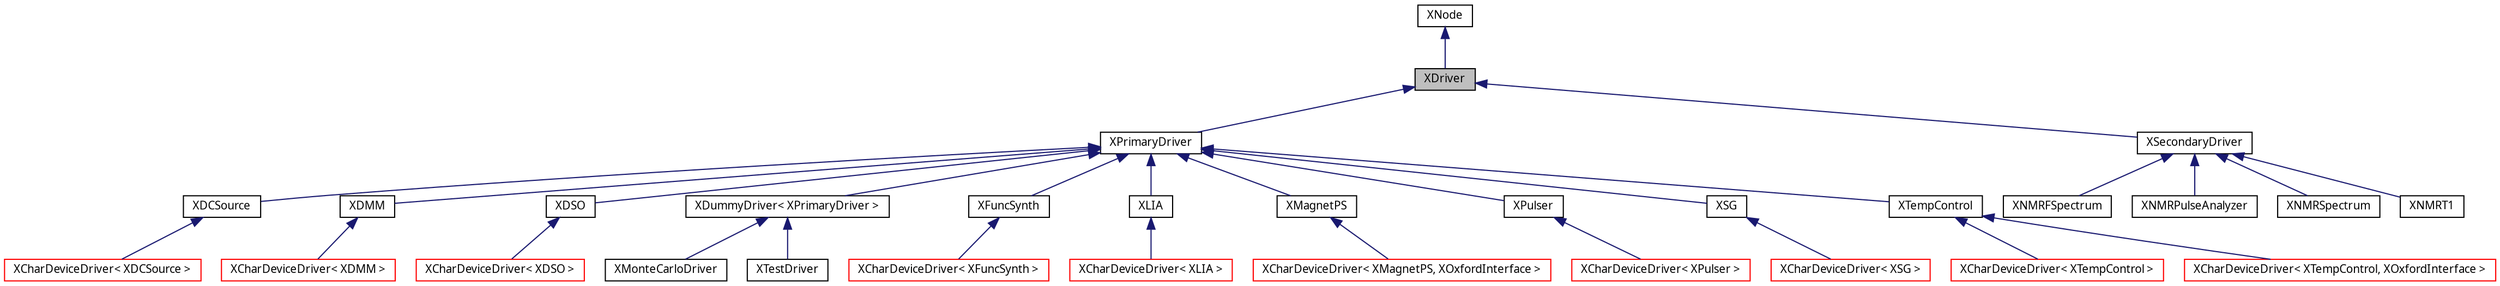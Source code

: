 digraph G
{
  edge [fontname="FreeSans.ttf",fontsize=10,labelfontname="FreeSans.ttf",labelfontsize=10];
  node [fontname="FreeSans.ttf",fontsize=10,shape=record];
  Node1 [label="XDriver",height=0.2,width=0.4,color="black", fillcolor="grey75", style="filled" fontcolor="black"];
  Node2 -> Node1 [dir=back,color="midnightblue",fontsize=10,style="solid",fontname="FreeSans.ttf"];
  Node2 [label="XNode",height=0.2,width=0.4,color="black", fillcolor="white", style="filled",URL="$class_x_node.html"];
  Node1 -> Node3 [dir=back,color="midnightblue",fontsize=10,style="solid",fontname="FreeSans.ttf"];
  Node3 [label="XPrimaryDriver",height=0.2,width=0.4,color="black", fillcolor="white", style="filled",URL="$class_x_primary_driver.html"];
  Node3 -> Node4 [dir=back,color="midnightblue",fontsize=10,style="solid",fontname="FreeSans.ttf"];
  Node4 [label="XDCSource",height=0.2,width=0.4,color="black", fillcolor="white", style="filled",URL="$class_x_d_c_source.html"];
  Node4 -> Node5 [dir=back,color="midnightblue",fontsize=10,style="solid",fontname="FreeSans.ttf"];
  Node5 [label="XCharDeviceDriver\< XDCSource \>",height=0.2,width=0.4,color="red", fillcolor="white", style="filled",URL="$class_x_char_device_driver.html"];
  Node3 -> Node6 [dir=back,color="midnightblue",fontsize=10,style="solid",fontname="FreeSans.ttf"];
  Node6 [label="XDMM",height=0.2,width=0.4,color="black", fillcolor="white", style="filled",URL="$class_x_d_m_m.html"];
  Node6 -> Node7 [dir=back,color="midnightblue",fontsize=10,style="solid",fontname="FreeSans.ttf"];
  Node7 [label="XCharDeviceDriver\< XDMM \>",height=0.2,width=0.4,color="red", fillcolor="white", style="filled",URL="$class_x_char_device_driver.html"];
  Node3 -> Node8 [dir=back,color="midnightblue",fontsize=10,style="solid",fontname="FreeSans.ttf"];
  Node8 [label="XDSO",height=0.2,width=0.4,color="black", fillcolor="white", style="filled",URL="$class_x_d_s_o.html"];
  Node8 -> Node9 [dir=back,color="midnightblue",fontsize=10,style="solid",fontname="FreeSans.ttf"];
  Node9 [label="XCharDeviceDriver\< XDSO \>",height=0.2,width=0.4,color="red", fillcolor="white", style="filled",URL="$class_x_char_device_driver.html"];
  Node3 -> Node10 [dir=back,color="midnightblue",fontsize=10,style="solid",fontname="FreeSans.ttf"];
  Node10 [label="XDummyDriver\< XPrimaryDriver \>",height=0.2,width=0.4,color="black", fillcolor="white", style="filled",URL="$class_x_dummy_driver.html"];
  Node10 -> Node11 [dir=back,color="midnightblue",fontsize=10,style="solid",fontname="FreeSans.ttf"];
  Node11 [label="XMonteCarloDriver",height=0.2,width=0.4,color="black", fillcolor="white", style="filled",URL="$class_x_monte_carlo_driver.html"];
  Node10 -> Node12 [dir=back,color="midnightblue",fontsize=10,style="solid",fontname="FreeSans.ttf"];
  Node12 [label="XTestDriver",height=0.2,width=0.4,color="black", fillcolor="white", style="filled",URL="$class_x_test_driver.html"];
  Node3 -> Node13 [dir=back,color="midnightblue",fontsize=10,style="solid",fontname="FreeSans.ttf"];
  Node13 [label="XFuncSynth",height=0.2,width=0.4,color="black", fillcolor="white", style="filled",URL="$class_x_func_synth.html"];
  Node13 -> Node14 [dir=back,color="midnightblue",fontsize=10,style="solid",fontname="FreeSans.ttf"];
  Node14 [label="XCharDeviceDriver\< XFuncSynth \>",height=0.2,width=0.4,color="red", fillcolor="white", style="filled",URL="$class_x_char_device_driver.html"];
  Node3 -> Node15 [dir=back,color="midnightblue",fontsize=10,style="solid",fontname="FreeSans.ttf"];
  Node15 [label="XLIA",height=0.2,width=0.4,color="black", fillcolor="white", style="filled",URL="$class_x_l_i_a.html"];
  Node15 -> Node16 [dir=back,color="midnightblue",fontsize=10,style="solid",fontname="FreeSans.ttf"];
  Node16 [label="XCharDeviceDriver\< XLIA \>",height=0.2,width=0.4,color="red", fillcolor="white", style="filled",URL="$class_x_char_device_driver.html"];
  Node3 -> Node17 [dir=back,color="midnightblue",fontsize=10,style="solid",fontname="FreeSans.ttf"];
  Node17 [label="XMagnetPS",height=0.2,width=0.4,color="black", fillcolor="white", style="filled",URL="$class_x_magnet_p_s.html"];
  Node17 -> Node18 [dir=back,color="midnightblue",fontsize=10,style="solid",fontname="FreeSans.ttf"];
  Node18 [label="XCharDeviceDriver\< XMagnetPS, XOxfordInterface \>",height=0.2,width=0.4,color="red", fillcolor="white", style="filled",URL="$class_x_char_device_driver.html"];
  Node3 -> Node19 [dir=back,color="midnightblue",fontsize=10,style="solid",fontname="FreeSans.ttf"];
  Node19 [label="XPulser",height=0.2,width=0.4,color="black", fillcolor="white", style="filled",URL="$class_x_pulser.html"];
  Node19 -> Node20 [dir=back,color="midnightblue",fontsize=10,style="solid",fontname="FreeSans.ttf"];
  Node20 [label="XCharDeviceDriver\< XPulser \>",height=0.2,width=0.4,color="red", fillcolor="white", style="filled",URL="$class_x_char_device_driver.html"];
  Node3 -> Node21 [dir=back,color="midnightblue",fontsize=10,style="solid",fontname="FreeSans.ttf"];
  Node21 [label="XSG",height=0.2,width=0.4,color="black", fillcolor="white", style="filled",URL="$class_x_s_g.html"];
  Node21 -> Node22 [dir=back,color="midnightblue",fontsize=10,style="solid",fontname="FreeSans.ttf"];
  Node22 [label="XCharDeviceDriver\< XSG \>",height=0.2,width=0.4,color="red", fillcolor="white", style="filled",URL="$class_x_char_device_driver.html"];
  Node3 -> Node23 [dir=back,color="midnightblue",fontsize=10,style="solid",fontname="FreeSans.ttf"];
  Node23 [label="XTempControl",height=0.2,width=0.4,color="black", fillcolor="white", style="filled",URL="$class_x_temp_control.html"];
  Node23 -> Node24 [dir=back,color="midnightblue",fontsize=10,style="solid",fontname="FreeSans.ttf"];
  Node24 [label="XCharDeviceDriver\< XTempControl \>",height=0.2,width=0.4,color="red", fillcolor="white", style="filled",URL="$class_x_char_device_driver.html"];
  Node23 -> Node25 [dir=back,color="midnightblue",fontsize=10,style="solid",fontname="FreeSans.ttf"];
  Node25 [label="XCharDeviceDriver\< XTempControl, XOxfordInterface \>",height=0.2,width=0.4,color="red", fillcolor="white", style="filled",URL="$class_x_char_device_driver.html"];
  Node1 -> Node26 [dir=back,color="midnightblue",fontsize=10,style="solid",fontname="FreeSans.ttf"];
  Node26 [label="XSecondaryDriver",height=0.2,width=0.4,color="black", fillcolor="white", style="filled",URL="$class_x_secondary_driver.html"];
  Node26 -> Node27 [dir=back,color="midnightblue",fontsize=10,style="solid",fontname="FreeSans.ttf"];
  Node27 [label="XNMRFSpectrum",height=0.2,width=0.4,color="black", fillcolor="white", style="filled",URL="$class_x_n_m_r_f_spectrum.html"];
  Node26 -> Node28 [dir=back,color="midnightblue",fontsize=10,style="solid",fontname="FreeSans.ttf"];
  Node28 [label="XNMRPulseAnalyzer",height=0.2,width=0.4,color="black", fillcolor="white", style="filled",URL="$class_x_n_m_r_pulse_analyzer.html"];
  Node26 -> Node29 [dir=back,color="midnightblue",fontsize=10,style="solid",fontname="FreeSans.ttf"];
  Node29 [label="XNMRSpectrum",height=0.2,width=0.4,color="black", fillcolor="white", style="filled",URL="$class_x_n_m_r_spectrum.html"];
  Node26 -> Node30 [dir=back,color="midnightblue",fontsize=10,style="solid",fontname="FreeSans.ttf"];
  Node30 [label="XNMRT1",height=0.2,width=0.4,color="black", fillcolor="white", style="filled",URL="$class_x_n_m_r_t1.html"];
}
